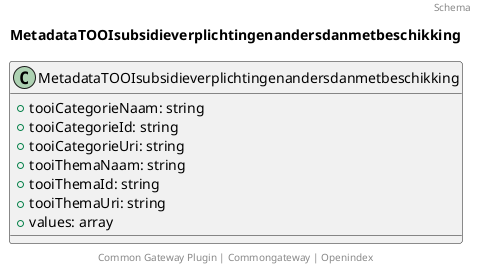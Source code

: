 @startuml
title: MetadataTOOIsubsidieverplichtingenandersdanmetbeschikking
footer: Common Gateway Plugin | Commongateway | Openindex 
header: Schema

class MetadataTOOIsubsidieverplichtingenandersdanmetbeschikking {
  + tooiCategorieNaam: string
  + tooiCategorieId: string
  + tooiCategorieUri: string
  + tooiThemaNaam: string
  + tooiThemaId: string
  + tooiThemaUri: string
  + values: array
}
@enduml
